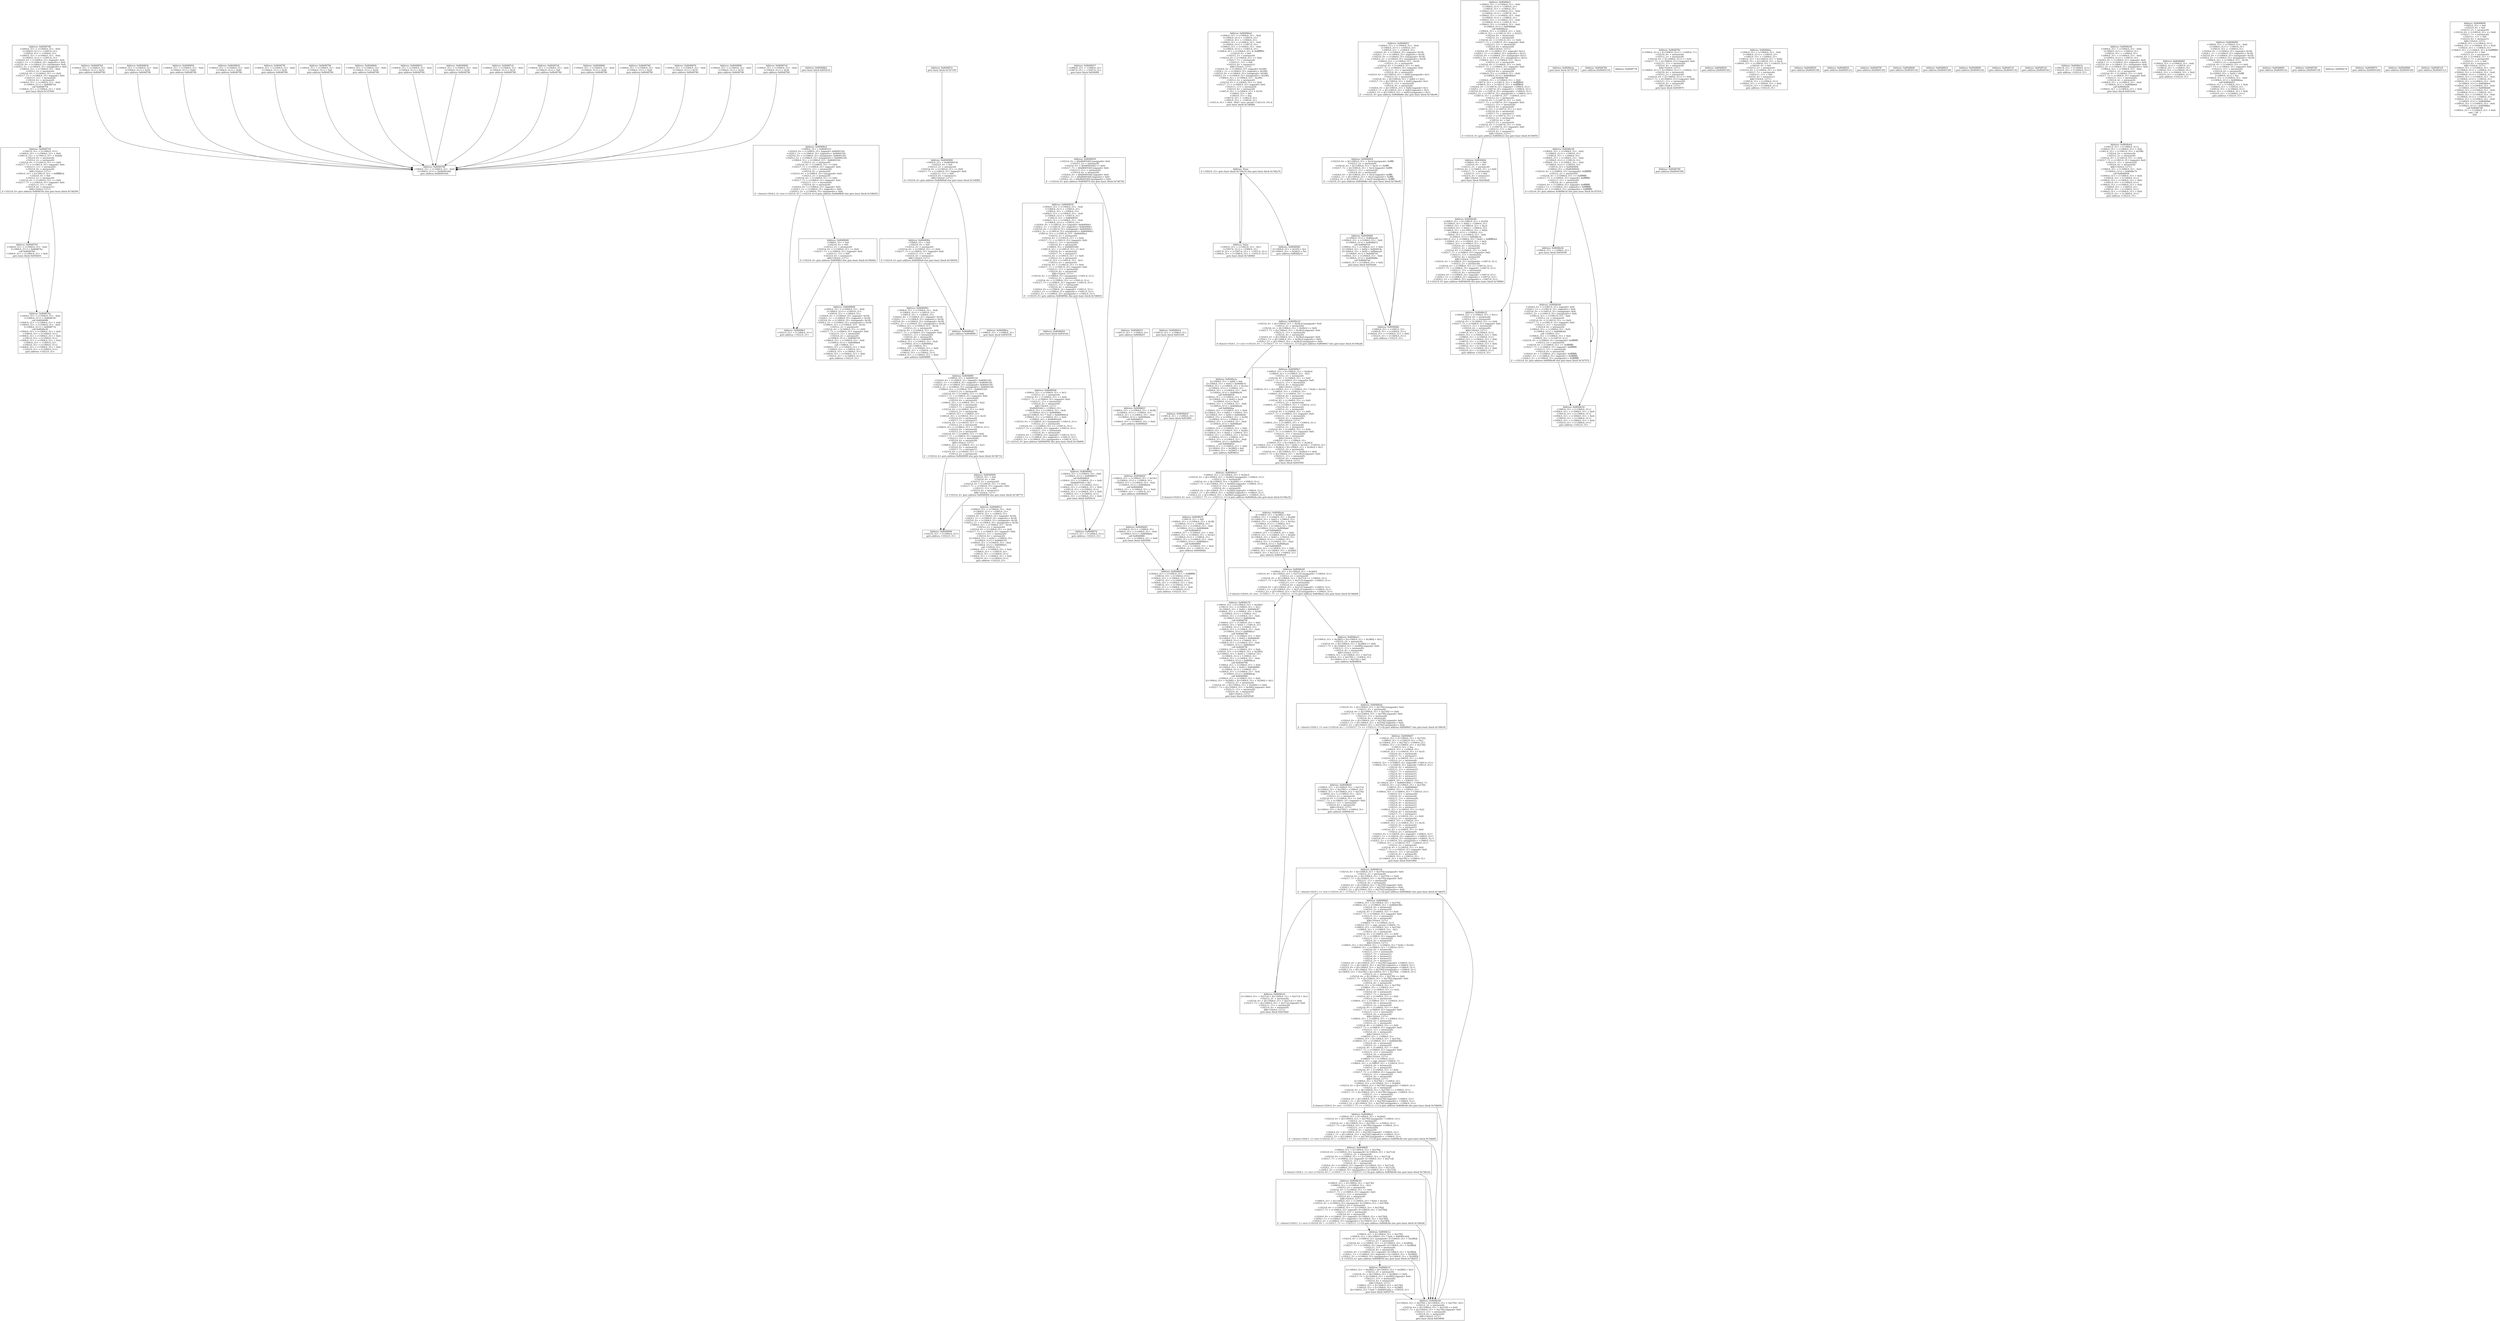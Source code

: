 digraph Program0x7d3f40 {
basicBlock0x7d6530 [shape=box,label="Address: 0x8048748\n<1004:0..31> = (<1004:0..31> - 0x4)\n[<1004:0..31>] = <1005:0..31>\n<1005:0..31> = <1004:0..31>\n<1004:0..31> = (<1004:0..31> - 0x4)\n[<1004:0..31>] = <1001:0..31>\n<1024:0..0> = (<1004:0..31> (signed)< 0x4)\n<1024:1..1> = (<1004:0..31> (signed)<= 0x4)\n<1023:0..0> = (<1004:0..31> (unsigned)< 0x4)\n<1024:2..2> = (<1004:0..31> (unsigned)<= 0x4)\n<1004:0..31> = (<1004:0..31> - 0x4)\n<1023:2..2> = intrinsic(0)\n<1023:6..6> = (<1004:0..31> == 0x0)\n<1023:7..7> = (<1004:0..31> (signed)< 0x0)\n<1023:11..11> = intrinsic(0)\n<1023:4..4> = intrinsic(0)\n<1004:0..31> = (<1004:0..31> - 0x4)\n[<1004:0..31>] = 0x8048754\ncall 0x8048754\n<1004:0..31> = (<1004:0..31> + 0x4)\ngoto basic block 0x7d70d0\n"];
basicBlock0x7d6590 [shape=box,label="Address: 0x8048765\n<1004:0..31> = (<1004:0..31> - 0x4)\n[<1004:0..31>] = 0x804876a\ncall 0x80487b0\n<1004:0..31> = (<1004:0..31> + 0x4)\ngoto basic block 0x850d50\n"];
basicBlock0x7d65f0 [shape=box,label="Address: 0x8048780\n<1004:0..31> = (<1004:0..31> - 0x4)\n[<1004:0..31>] = [0x8049100]\ngoto address [0x8049104]\n"];
basicBlock0x7d6650 [shape=box,label="Address: 0x80488cf\n<1022:0..31> = [<1004:0..31>]\ngoto address <1022:0..31>\n"];
basicBlock0x7d66b0 [shape=box,label="Address: 0x80488d9\n<1004:0..31> = (<1004:0..31> - 0x4)\n[<1004:0..31>] = <1005:0..31>\n<1005:0..31> = <1004:0..31>\n<1024:0..0> = (<1004:0..31> (signed)< 0x18)\n<1024:1..1> = (<1004:0..31> (signed)<= 0x18)\n<1023:0..0> = (<1004:0..31> (unsigned)< 0x18)\n<1024:2..2> = (<1004:0..31> (unsigned)<= 0x18)\n<1004:0..31> = (<1004:0..31> - 0x18)\n<1023:2..2> = intrinsic(0)\n<1023:6..6> = (<1004:0..31> == 0x0)\n<1023:7..7> = (<1004:0..31> (signed)< 0x0)\n<1023:11..11> = intrinsic(0)\n<1023:4..4> = intrinsic(0)\n[<1004:0..31>] = 0x8049150\n<1004:0..31> = (<1004:0..31> - 0x4)\n[<1004:0..31>] = 0x80488e8\ncall <1000:0..31>\n<1004:0..31> = (<1004:0..31> + 0x4)\n<1004:0..31> = <1005:0..31>\n<1005:0..31> = [<1004:0..31>]\n<1004:0..31> = (<1004:0..31> + 0x4)\n<1022:0..31> = [<1004:0..31>]\ngoto address <1022:0..31>\n"];
basicBlock0x7d6710 [shape=box,label="Address: 0x8048908\n<1022:0..31> = [<1004:0..31>]\ngoto address <1022:0..31>\n"];
basicBlock0x7d6770 [shape=box,label="Address: 0x8048912\n<1004:0..31> = (<1004:0..31> - 0x4)\n[<1004:0..31>] = <1005:0..31>\n<1005:0..31> = <1004:0..31>\n<1024:0..0> = (<1004:0..31> (signed)< 0x18)\n<1024:1..1> = (<1004:0..31> (signed)<= 0x18)\n<1023:0..0> = (<1004:0..31> (unsigned)< 0x18)\n<1024:2..2> = (<1004:0..31> (unsigned)<= 0x18)\n<1004:0..31> = (<1004:0..31> - 0x18)\n<1023:2..2> = intrinsic(0)\n<1023:6..6> = (<1004:0..31> == 0x0)\n<1023:7..7> = (<1004:0..31> (signed)< 0x0)\n<1023:11..11> = intrinsic(0)\n<1023:4..4> = intrinsic(0)\n[(<1004:0..31> + 0x4)] = <1000:0..31>\n[<1004:0..31>] = 0x8049150\n<1004:0..31> = (<1004:0..31> - 0x4)\n[<1004:0..31>] = 0x8048925\ncall <1003:0..31>\n<1004:0..31> = (<1004:0..31> + 0x4)\n<1004:0..31> = <1005:0..31>\n<1005:0..31> = [<1004:0..31>]\n<1004:0..31> = (<1004:0..31> + 0x4)\n<1022:0..31> = [<1004:0..31>]\ngoto address <1022:0..31>\n"];
basicBlock0x7d67d0 [shape=box,label="Address: 0x8048939\n<1004:0..31> = (<1004:0..31> - 0x4)\n[<1004:0..31>] = <1005:0..31>\n<1005:0..31> = <1004:0..31>\n<1004:0..31> = (<1004:0..31> - 0x4)\n[<1004:0..31>] = <1001:0..31>\n<1001:0..31> = 0x8049010\n<1004:0..31> = (<1004:0..31> - 0x4)\n[<1004:0..31>] = <1003:0..31>\n<1024:0..0> = (<1001:0..31> (signed)< 0x804900c)\n<1024:1..1> = (<1001:0..31> (signed)<= 0x804900c)\n<1023:0..0> = (<1001:0..31> (unsigned)< 0x804900c)\n<1024:2..2> = (<1001:0..31> (unsigned)<= 0x804900c)\n<1001:0..31> = (<1001:0..31> - 0x804900c)\n<1023:2..2> = intrinsic(0)\n<1023:6..6> = (<1001:0..31> == 0x0)\n<1023:7..7> = (<1001:0..31> (signed)< 0x0)\n<1023:11..11> = intrinsic(0)\n<1023:4..4> = intrinsic(0)\n<1000:0..31> = [0x8049164]\n<1001:0..31> = (<1001:0..31> >> 0x2)\n<1023:0..0> = intrinsic(0)\n<1023:7..7> = intrinsic(1)\n<1023:6..6> = (<1001:0..31> == 0x0)\n<1023:2..2> = intrinsic(0)\n<1001:0..31> = (<1001:0..31> - 0x1)\n<1023:2..2> = intrinsic(0)\n<1023:6..6> = (<1001:0..31> == 0x0)\n<1023:7..7> = (<1001:0..31> (signed)< 0x0)\n<1023:11..11> = intrinsic(0)\n<1023:4..4> = intrinsic(0)\nkill(<1024:0..127>)\n<1023:0..0> = (<1000:0..31> (unsigned)< <1001:0..31>)\n<1023:2..2> = intrinsic(0)\n<1023:6..6> = (<1000:0..31> == <1001:0..31>)\n<1023:7..7> = (<1000:0..31> (signed)< <1001:0..31>)\n<1023:11..11> = intrinsic(0)\n<1023:4..4> = intrinsic(0)\n<1024:0..0> = (<1000:0..31> (signed)< <1001:0..31>)\n<1024:1..1> = (<1000:0..31> (signed)<= <1001:0..31>)\n<1024:2..2> = (<1000:0..31> (unsigned)<= <1001:0..31>)\nif ~<1023:0..0> goto address 0x804896e else goto basic block 0x7d6830\n"];
basicBlock0x7d6830 [shape=box,label="Address: 0x8048956\ngoto basic block 0x8501b0\n"];
basicBlock0x7d6890 [shape=box,label="Address: 0x804896e\n<1004:0..31> = (<1004:0..31> - 0x4)\n[<1004:0..31>] = 0x8048973\ncall 0x80488c0\n<1004:0..31> = (<1004:0..31> + 0x4)\n[0x8049160] = 0x1\n<1000:0..31> = [<1004:0..31>]\n<1004:0..31> = (<1004:0..31> + 0x4)\n<1001:0..31> = [<1004:0..31>]\n<1004:0..31> = (<1004:0..31> + 0x4)\n<1005:0..31> = [<1004:0..31>]\n<1004:0..31> = (<1004:0..31> + 0x4)\ngoto basic block 0x850e10\n"];
basicBlock0x7d68f0 [shape=box,label="Address: 0x804898a\n<1000:0..31> = 0x0\n<1023:0..0> = 0x0\n<1023:2..2> = intrinsic(0)\n<1023:6..6> = (<1000:0..31> == 0x0)\n<1023:7..7> = (<1000:0..31> (signed)< 0x0)\n<1023:11..11> = 0x0\n<1023:4..4> = intrinsic(1)\nkill(<1024:0..127>)\nif <1023:6..6> goto address 0x80489a8 else goto basic block 0x7d6950\n"];
basicBlock0x7d6950 [shape=box,label="Address: 0x8048993\n<1004:0..31> = (<1004:0..31> - 0x4)\n[<1004:0..31>] = <1005:0..31>\n<1005:0..31> = <1004:0..31>\n<1024:0..0> = (<1004:0..31> (signed)< 0x18)\n<1024:1..1> = (<1004:0..31> (signed)<= 0x18)\n<1023:0..0> = (<1004:0..31> (unsigned)< 0x18)\n<1024:2..2> = (<1004:0..31> (unsigned)<= 0x18)\n<1004:0..31> = (<1004:0..31> - 0x18)\n<1023:2..2> = intrinsic(0)\n<1023:6..6> = (<1004:0..31> == 0x0)\n<1023:7..7> = (<1004:0..31> (signed)< 0x0)\n<1023:11..11> = intrinsic(0)\n<1023:4..4> = intrinsic(0)\n[<1004:0..31>] = 0x8049014\n<1004:0..31> = (<1004:0..31> - 0x4)\n[<1004:0..31>] = 0x80489a2\ncall <1000:0..31>\n<1004:0..31> = (<1004:0..31> + 0x4)\n<1004:0..31> = <1005:0..31>\n<1005:0..31> = [<1004:0..31>]\n<1004:0..31> = (<1004:0..31> + 0x4)\ngoto address 0x80488f0\n"];
basicBlock0x7d69b0 [shape=box,label="Address: None\nif <1002:0..31> goto basic block 0x7d6a10 else goto basic block 0x7d6a70\n"];
basicBlock0x7d6a10 [shape=box,label="Address: None\n<1002:0..31> = (<1002:0..31> - 0x1)\n[<1007:0..31>] = <1000:0..31>\n<1007:0..31> = (<1007:0..31> + <1031:0..31>)\n<1006:0..31> = (<1006:0..31> + <1031:0..31>)\ngoto basic block 0x7d69b0\n"];
basicBlock0x7d6a70 [shape=box,label="Address: 0x80489d2\n[(<1004:0..31> + 0x10)] = 0x1\n[(<1004:0..31> + 0x28c)] = 0x1\ngoto address 0x8048a10\n"];
basicBlock0x7d6ad0 [shape=box,label="Address: 0x8048a1a\n[(<1004:0..31> + 0x8)] = 0x8\n[(<1004:0..31> + 0x4)] = 0x8048e7c\n<1000:0..31> = (<1004:0..31> + 0x14c)\n[<1004:0..31>] = <1000:0..31>\n<1004:0..31> = (<1004:0..31> - 0x4)\n[<1004:0..31>] = 0x8048a39\ncall 0x8048830\n<1004:0..31> = (<1004:0..31> + 0x4)\n[(<1004:0..31> + 0x4)] = 0x20\n[<1004:0..31>] = 0x10\n<1004:0..31> = (<1004:0..31> - 0x4)\n[<1004:0..31>] = 0x8048a4d\ncall 0x8048dac\n<1004:0..31> = (<1004:0..31> + 0x4)\n[(<1004:0..31> + 0x8)] = <1000:0..31>\n[(<1004:0..31> + 0x4)] = 0x8048e81\n<1000:0..31> = (<1004:0..31> + 0x38)\n[<1004:0..31>] = <1000:0..31>\n<1004:0..31> = (<1004:0..31> - 0x4)\n[<1004:0..31>] = 0x8048a65\ncall 0x8048850\n<1004:0..31> = (<1004:0..31> + 0x4)\n<1000:0..31> = (<1004:0..31> + 0x26c)\n[(<1004:0..31> + 0x4)] = <1000:0..31>\n<1000:0..31> = (<1004:0..31> + 0x14c)\n[<1004:0..31>] = <1000:0..31>\n<1004:0..31> = (<1004:0..31> - 0x4)\n[<1004:0..31>] = 0x8048a7f\ncall 0x8048820\n<1004:0..31> = (<1004:0..31> + 0x4)\n[(<1004:0..31> + 0x288)] = 0x0\n[(<1004:0..31> + 0x284)] = 0x0\ngoto address 0x8048ce1\n"];
basicBlock0x7d6b30 [shape=box,label="Address: 0x8048b60\n<1000:0..31> = [(<1004:0..31> + 0x27c)]\n[(<1004:0..31> + 0x278)] = <1000:0..31>\n<1000:0..31> = [(<1004:0..31> + 0x274)]\n<1000:0..31> = (<1000:0..31> - 0x1)\n<1023:2..2> = intrinsic(0)\n<1023:6..6> = (<1000:0..31> == 0x0)\n<1023:7..7> = (<1000:0..31> (signed)< 0x0)\n<1023:11..11> = intrinsic(0)\n<1023:4..4> = intrinsic(0)\nkill(<1024:0..127>)\n[(<1004:0..31> + 0x270)] = <1000:0..31>\ngoto address 0x8048c54\n"];
basicBlock0x7d6b90 [shape=box,label="Address: 0x8048be5\n<1000:0..31> = [(<1004:0..31> + 0x264)]\n<1023:0..0> = ([(<1004:0..31> + 0x278)] (unsigned)< <1000:0..31>)\n<1023:2..2> = intrinsic(0)\n<1023:6..6> = ([(<1004:0..31> + 0x278)] == <1000:0..31>)\n<1023:7..7> = ([(<1004:0..31> + 0x278)] (signed)< <1000:0..31>)\n<1023:11..11> = intrinsic(0)\n<1023:4..4> = intrinsic(0)\n<1024:0..0> = ([(<1004:0..31> + 0x278)] (signed)< <1000:0..31>)\n<1024:1..1> = ([(<1004:0..31> + 0x278)] (signed)<= <1000:0..31>)\n<1024:2..2> = ([(<1004:0..31> + 0x278)] (unsigned)<= <1000:0..31>)\nif ~choice(<1024:1..1> over (<1023:6..6> | ~(<1023:7..7> == <1023:11..11>))) goto address 0x8048c4d else goto basic block 0x7d6bf0\n"];
basicBlock0x7d6bf0 [shape=box,label="Address: 0x8048bf5\n<1000:0..31> = [(<1004:0..31> + 0x278)]\n<1023:0..0> = (<1000:0..31> (unsigned)< [(<1004:0..31> + 0x27c)])\n<1023:2..2> = intrinsic(0)\n<1023:6..6> = (<1000:0..31> == [(<1004:0..31> + 0x27c)])\n<1023:7..7> = (<1000:0..31> (signed)< [(<1004:0..31> + 0x27c)])\n<1023:11..11> = intrinsic(0)\n<1023:4..4> = intrinsic(0)\n<1024:0..0> = (<1000:0..31> (signed)< [(<1004:0..31> + 0x27c)])\n<1024:1..1> = (<1000:0..31> (signed)<= [(<1004:0..31> + 0x27c)])\n<1024:2..2> = (<1000:0..31> (unsigned)<= [(<1004:0..31> + 0x27c)])\nif choice(<1024:1..1> over (<1023:6..6> | ~(<1023:7..7> == <1023:11..11>))) goto address 0x8048c4d else goto basic block 0x7d6c50\n"];
basicBlock0x7d6c50 [shape=box,label="Address: 0x8048c05\n<1000:0..31> = [(<1004:0..31> + 0x274)]\n<1000:0..31> = (<1000:0..31> - 0x1)\n<1023:2..2> = intrinsic(0)\n<1023:6..6> = (<1000:0..31> == 0x0)\n<1023:7..7> = (<1000:0..31> (signed)< 0x0)\n<1023:11..11> = intrinsic(0)\n<1023:4..4> = intrinsic(0)\nkill(<1024:0..127>)\n<1000:0..31> = [((<1004:0..31> + (<1000:0..31> * 0x4)) + 0x10)]\n<1023:0..0> = (<1000:0..31> (unsigned)< [(<1004:0..31> + 0x278)])\n<1023:2..2> = intrinsic(0)\n<1023:6..6> = (<1000:0..31> == [(<1004:0..31> + 0x278)])\n<1023:7..7> = (<1000:0..31> (signed)< [(<1004:0..31> + 0x278)])\n<1023:11..11> = intrinsic(0)\n<1023:4..4> = intrinsic(0)\n<1024:0..0> = (<1000:0..31> (signed)< [(<1004:0..31> + 0x278)])\n<1024:1..1> = (<1000:0..31> (signed)<= [(<1004:0..31> + 0x278)])\n<1024:2..2> = (<1000:0..31> (unsigned)<= [(<1004:0..31> + 0x278)])\nif ~choice(<1024:1..1> over (<1023:6..6> | ~(<1023:7..7> == <1023:11..11>))) goto address 0x8048c4d else goto basic block 0x7d6cb0\n"];
basicBlock0x7d6cb0 [shape=box,label="Address: 0x8048c1a\n<1000:0..31> = [(<1004:0..31> + 0x278)]\n<1000:0..31> = [((<1000:0..31> * 0x4) + 0x80491a0)]\n<1023:0..0> = (<1000:0..31> (unsigned)< [(<1004:0..31> + 0x288)])\n<1023:2..2> = intrinsic(0)\n<1023:6..6> = (<1000:0..31> == [(<1004:0..31> + 0x288)])\n<1023:7..7> = (<1000:0..31> (signed)< [(<1004:0..31> + 0x288)])\n<1023:11..11> = intrinsic(0)\n<1023:4..4> = intrinsic(0)\n<1024:0..0> = (<1000:0..31> (signed)< [(<1004:0..31> + 0x288)])\n<1024:1..1> = (<1000:0..31> (signed)<= [(<1004:0..31> + 0x288)])\n<1024:2..2> = (<1000:0..31> (unsigned)<= [(<1004:0..31> + 0x288)])\nif <1023:6..6> goto address 0x8048c4d else goto basic block 0x7d6d10\n"];
basicBlock0x7d6d10 [shape=box,label="Address: 0x8048c31\n[(<1004:0..31> + 0x280)] = ([(<1004:0..31> + 0x280)] + 0x1)\n<1023:2..2> = intrinsic(0)\n<1023:6..6> = ([(<1004:0..31> + 0x280)] == 0x0)\n<1023:7..7> = ([(<1004:0..31> + 0x280)] (signed)< 0x0)\n<1023:11..11> = intrinsic(0)\n<1023:4..4> = intrinsic(0)\nkill(<1024:0..127>)\n<1000:0..31> = [(<1004:0..31> + 0x278)]\n<1003:0..31> = [(<1004:0..31> + 0x288)]\n[((<1000:0..31> * 0x4) + 0x80491a0)] = <1003:0..31>\ngoto basic block 0x850750\n"];
basicBlock0x7d6d70 [shape=box,label="Address: 0x8048c62\n[(<1004:0..31> + 0x27c)] = ([(<1004:0..31> + 0x27c)] + 0x1)\n<1023:2..2> = intrinsic(0)\n<1023:6..6> = ([(<1004:0..31> + 0x27c)] == 0x0)\n<1023:7..7> = ([(<1004:0..31> + 0x27c)] (signed)< 0x0)\n<1023:11..11> = intrinsic(0)\n<1023:4..4> = intrinsic(0)\nkill(<1024:0..127>)\ngoto basic block 0x8558a0\n"];
basicBlock0x7d6dd0 [shape=box,label="Address: 0x8048c7d\n<1000:0..31> = [(<1004:0..31> + 0x284)]\n<1001:0..31> = (<1000:0..31> + 0x1)\n[(<1004:0..31> + 0x4)] = 0x8048e87\n<1000:0..31> = (<1004:0..31> + 0x38)\n[<1004:0..31>] = <1000:0..31>\n<1004:0..31> = (<1004:0..31> - 0x4)\n[<1004:0..31>] = 0x8048c9b\ncall 0x80487f0\n<1004:0..31> = (<1004:0..31> + 0x4)\n[(<1004:0..31> + 0x4)] = <1001:0..31>\n[<1004:0..31>] = <1000:0..31>\n<1004:0..31> = (<1004:0..31> - 0x4)\n[<1004:0..31>] = 0x8048ca7\ncall 0x8048790\n<1004:0..31> = (<1004:0..31> + 0x4)\n[(<1004:0..31> + 0x4)] = 0x8048e8e\n[<1004:0..31>] = <1000:0..31>\n<1004:0..31> = (<1004:0..31> - 0x4)\n[<1004:0..31>] = 0x8048cb7\ncall 0x80487f0\n<1004:0..31> = (<1004:0..31> + 0x4)\n<1003:0..31> = [(<1004:0..31> + 0x280)]\n[(<1004:0..31> + 0x4)] = <1003:0..31>\n[<1004:0..31>] = <1000:0..31>\n<1004:0..31> = (<1004:0..31> - 0x4)\n[<1004:0..31>] = 0x8048cca\ncall 0x8048790\n<1004:0..31> = (<1004:0..31> + 0x4)\n[(<1004:0..31> + 0x4)] = 0x8048860\n[<1004:0..31>] = <1000:0..31>\n<1004:0..31> = (<1004:0..31> - 0x4)\n[<1004:0..31>] = 0x8048cda\ncall 0x8048840\n<1004:0..31> = (<1004:0..31> + 0x4)\n[(<1004:0..31> + 0x284)] = ([(<1004:0..31> + 0x284)] + 0x1)\n<1023:2..2> = intrinsic(0)\n<1023:6..6> = ([(<1004:0..31> + 0x284)] == 0x0)\n<1023:7..7> = ([(<1004:0..31> + 0x284)] (signed)< 0x0)\n<1023:11..11> = intrinsic(0)\n<1023:4..4> = intrinsic(0)\nkill(<1024:0..127>)\ngoto basic block 0x8505d0\n"];
basicBlock0x7d6e30 [shape=box,label="Address: 0x8048cf5\n<1001:0..31> = 0x0\n<1000:0..31> = (<1004:0..31> + 0x38)\n[<1004:0..31>] = <1000:0..31>\n<1004:0..31> = (<1004:0..31> - 0x4)\n[<1004:0..31>] = 0x8048d06\ncall 0x8048810\n<1004:0..31> = (<1004:0..31> + 0x4)\n<1000:0..31> = (<1004:0..31> + 0x14c)\n[<1004:0..31>] = <1000:0..31>\n<1004:0..31> = (<1004:0..31> - 0x4)\n[<1004:0..31>] = 0x8048d15\ncall 0x8048800\n<1004:0..31> = (<1004:0..31> + 0x4)\n<1000:0..31> = <1001:0..31>\ngoto address 0x8048d4a\n"];
basicBlock0x7d6e90 [shape=box,label="Address: 0x8048d5d\n<1023:0..0> = ([(<1005:0..31> + 0xc)] (unsigned)< 0xffff)\n<1023:2..2> = intrinsic(0)\n<1023:6..6> = ([(<1005:0..31> + 0xc)] == 0xffff)\n<1023:7..7> = ([(<1005:0..31> + 0xc)] (signed)< 0xffff)\n<1023:11..11> = intrinsic(0)\n<1023:4..4> = intrinsic(0)\n<1024:0..0> = ([(<1005:0..31> + 0xc)] (signed)< 0xffff)\n<1024:1..1> = ([(<1005:0..31> + 0xc)] (signed)<= 0xffff)\n<1024:2..2> = ([(<1005:0..31> + 0xc)] (unsigned)<= 0xffff)\nif ~<1023:6..6> goto address 0x8048d8e else goto basic block 0x7d6ef0\n"];
basicBlock0x7d6ef0 [shape=box,label="Address: 0x8048d66\n[<1004:0..31>] = 0x8bbaca0\n<1004:0..31> = (<1004:0..31> - 0x4)\n[<1004:0..31>] = 0x8048d72\ncall 0x80487c0\n<1004:0..31> = (<1004:0..31> + 0x4)\n[(<1004:0..31> + 0x8)] = 0x804914c\n[(<1004:0..31> + 0x4)] = 0x8bbaca0\n[<1004:0..31>] = 0x80487e0\n<1004:0..31> = (<1004:0..31> - 0x4)\n[<1004:0..31>] = 0x8048d8e\ncall 0x80487a0\n<1004:0..31> = (<1004:0..31> + 0x4)\ngoto basic block 0x850ab0\n"];
basicBlock0x7d6f50 [shape=box,label="Address: 0x8048dfe\n<1006:0..31> = 0x0\n<1023:0..0> = 0x0\n<1023:2..2> = intrinsic(0)\n<1023:6..6> = (<1006:0..31> == 0x0)\n<1023:7..7> = intrinsic(0)\n<1023:11..11> = 0x0\n<1023:4..4> = intrinsic(1)\nkill(<1024:0..127>)\ngoto basic block 0x850bd0\n"];
basicBlock0x7d6fb0 [shape=box,label="Address: 0x8048e22\n<1004:0..31> = (<1004:0..31> + 0x1c)\n<1023:0..0> = intrinsic(0)\n<1023:2..2> = intrinsic(0)\n<1023:6..6> = (<1004:0..31> == 0x0)\n<1023:7..7> = (<1004:0..31> (signed)< 0x0)\n<1023:11..11> = intrinsic(0)\n<1023:4..4> = intrinsic(0)\nkill(<1024:0..127>)\n<1001:0..31> = [<1004:0..31>]\n<1004:0..31> = (<1004:0..31> + 0x4)\n<1006:0..31> = [<1004:0..31>]\n<1004:0..31> = (<1004:0..31> + 0x4)\n<1007:0..31> = [<1004:0..31>]\n<1004:0..31> = (<1004:0..31> + 0x4)\n<1005:0..31> = [<1004:0..31>]\n<1004:0..31> = (<1004:0..31> + 0x4)\n<1022:0..31> = [<1004:0..31>]\ngoto address <1022:0..31>\n"];
basicBlock0x7d7010 [shape=box,label="Address: 0x8048e44\n<1006:0..31> = <1006:0..31>\ngoto basic block 0x850c90\n"];
basicBlock0x7d7070 [shape=box,label="Address: 0x8048e54\n<1000:0..31> = [<1004:0..31>]\n<1004:0..31> = (<1004:0..31> + 0x4)\n<1001:0..31> = [<1004:0..31>]\n<1004:0..31> = (<1004:0..31> + 0x4)\n<1005:0..31> = [<1004:0..31>]\n<1004:0..31> = (<1004:0..31> + 0x4)\n<1022:0..31> = [<1004:0..31>]\ngoto address <1022:0..31>\n"];
basicBlock0x7d70d0 [shape=box,label="Address: 0x8048754\n<1001:0..31> = [<1004:0..31>]\n<1004:0..31> = (<1004:0..31> + 0x4)\n<1001:0..31> = (<1001:0..31> + 0x9a8)\n<1023:0..0> = intrinsic(0)\n<1023:2..2> = intrinsic(0)\n<1023:6..6> = (<1001:0..31> == 0x0)\n<1023:7..7> = (<1001:0..31> (signed)< 0x0)\n<1023:11..11> = intrinsic(0)\n<1023:4..4> = intrinsic(0)\nkill(<1024:0..127>)\n<1003:0..31> = [(<1001:0..31> + 0xfffffffc)]\n<1023:0..0> = 0x0\n<1023:2..2> = intrinsic(0)\n<1023:6..6> = (<1003:0..31> == 0x0)\n<1023:7..7> = (<1003:0..31> (signed)< 0x0)\n<1023:11..11> = 0x0\n<1023:4..4> = intrinsic(1)\nkill(<1024:0..127>)\nif <1023:6..6> goto address 0x804876a else goto basic block 0x7d6590\n"];
basicBlock0x7d7130 [shape=box,label="Address: 0x80487b0\ngoto address [0x8049110]\n"];
basicBlock0x7d7190 [shape=box,label="Address: 0x8048980\n<1002:0..31> = [0x8049014]\n<1023:0..0> = 0x0\n<1023:2..2> = intrinsic(0)\n<1023:6..6> = (<1002:0..31> == 0x0)\n<1023:7..7> = (<1002:0..31> (signed)< 0x0)\n<1023:11..11> = 0x0\n<1023:4..4> = intrinsic(1)\nkill(<1024:0..127>)\nif <1023:6..6> goto address 0x80489a8 else goto basic block 0x7d68f0\n"];
basicBlock0x7d71f0 [shape=box,label="Address: 0x8048e30\n<1004:0..31> = (<1004:0..31> - 0x4)\n[<1004:0..31>] = <1005:0..31>\n<1005:0..31> = <1004:0..31>\n<1004:0..31> = (<1004:0..31> - 0x4)\n[<1004:0..31>] = <1001:0..31>\n<1004:0..31> = (<1004:0..31> - 0x4)\n[<1004:0..31>] = <1003:0..31>\n<1001:0..31> = 0x8049004\n<1000:0..31> = [0x8049004]\n<1023:0..0> = (<1000:0..31> (unsigned)< 0xffffffff)\n<1023:2..2> = intrinsic(0)\n<1023:6..6> = (<1000:0..31> == 0xffffffff)\n<1023:7..7> = (<1000:0..31> (signed)< 0xffffffff)\n<1023:11..11> = intrinsic(0)\n<1023:4..4> = intrinsic(0)\n<1024:0..0> = (<1000:0..31> (signed)< 0xffffffff)\n<1024:1..1> = (<1000:0..31> (signed)<= 0xffffffff)\n<1024:2..2> = (<1000:0..31> (unsigned)<= 0xffffffff)\nif <1023:6..6> goto address 0x8048e54 else goto basic block 0x7d7010\n"];
basicBlock0x7d7250 [shape=box,label="Address: 0x8048778\n"];
basicBlock0x84ffd0 [shape=box,label="Address: 0x804878c\n[<1000:0..31>] = ([<1000:0..31>] + <1000:0..7>)\n<1023:0..0> = intrinsic(0)\n<1023:2..2> = intrinsic(0)\n<1023:6..6> = ([<1000:0..31>] == 0x0)\n<1023:7..7> = ([<1000:0..31>] (signed)< 0x0)\n<1023:11..11> = intrinsic(0)\n<1023:4..4> = intrinsic(0)\nkill(<1024:0..127>)\n[<1000:0..31>] = ([<1000:0..31>] + <1000:0..7>)\n<1023:0..0> = intrinsic(0)\n<1023:2..2> = intrinsic(0)\n<1023:6..6> = ([<1000:0..31>] == 0x0)\n<1023:7..7> = ([<1000:0..31>] (signed)< 0x0)\n<1023:11..11> = intrinsic(0)\n<1023:4..4> = intrinsic(0)\nkill(<1024:0..127>)\ngoto basic block 0x850870\n"];
basicBlock0x850030 [shape=box,label="Address: 0x80488d0\n<1000:0..31> = 0x0\n<1023:0..0> = 0x0\n<1023:2..2> = intrinsic(0)\n<1023:6..6> = (<1000:0..31> == 0x0)\n<1023:7..7> = (<1000:0..31> (signed)< 0x0)\n<1023:11..11> = 0x0\n<1023:4..4> = intrinsic(1)\nkill(<1024:0..127>)\nif <1023:6..6> goto address 0x80488cf else goto basic block 0x7d66b0\n"];
basicBlock0x850090 [shape=box,label="Address: 0x80488ea\n<1006:0..31> = <1006:0..31>\ngoto basic block 0x850330\n"];
basicBlock0x8500f0 [shape=box,label="Address: 0x8048909\n<1003:0..31> = 0x0\n<1023:0..0> = 0x0\n<1023:2..2> = intrinsic(0)\n<1023:6..6> = (<1003:0..31> == 0x0)\n<1023:7..7> = (<1003:0..31> (signed)< 0x0)\n<1023:11..11> = 0x0\n<1023:4..4> = intrinsic(1)\nkill(<1024:0..127>)\nif <1023:6..6> goto address 0x8048908 else goto basic block 0x7d6770\n"];
basicBlock0x850150 [shape=box,label="Address: 0x8048927\n<1006:0..31> = <1006:0..31>\n<1007:0..31> = <1007:0..31>\ngoto basic block 0x856080\n"];
basicBlock0x8501b0 [shape=box,label="Address: 0x8048958\n<1000:0..31> = (<1000:0..31> + 0x1)\n<1023:2..2> = intrinsic(0)\n<1023:6..6> = (<1000:0..31> == 0x0)\n<1023:7..7> = (<1000:0..31> (signed)< 0x0)\n<1023:11..11> = intrinsic(0)\n<1023:4..4> = intrinsic(0)\nkill(<1024:0..127>)\n[0x8049164] = <1000:0..31>\n<1004:0..31> = (<1004:0..31> - 0x4)\n[<1004:0..31>] = 0x8048965\ncall [((<1000:0..31> * 0x4) + 0x804900c)]\n<1004:0..31> = (<1004:0..31> + 0x4)\n<1000:0..31> = [0x8049164]\n<1023:0..0> = (<1000:0..31> (unsigned)< <1001:0..31>)\n<1023:2..2> = intrinsic(0)\n<1023:6..6> = (<1000:0..31> == <1001:0..31>)\n<1023:7..7> = (<1000:0..31> (signed)< <1001:0..31>)\n<1023:11..11> = intrinsic(0)\n<1023:4..4> = intrinsic(0)\n<1024:0..0> = (<1000:0..31> (signed)< <1001:0..31>)\n<1024:1..1> = (<1000:0..31> (signed)<= <1001:0..31>)\n<1024:2..2> = (<1000:0..31> (unsigned)<= <1001:0..31>)\nif <1023:0..0> goto address 0x8048958 else goto basic block 0x7d6890\n"];
basicBlock0x850210 [shape=box,label="Address: 0x80488c0\n<1000:0..31> = 0x8049153\n<1024:0..0> = (<1000:0..31> (signed)< 0x8049150)\n<1024:1..1> = (<1000:0..31> (signed)<= 0x8049150)\n<1023:0..0> = (<1000:0..31> (unsigned)< 0x8049150)\n<1024:2..2> = (<1000:0..31> (unsigned)<= 0x8049150)\n<1000:0..31> = (<1000:0..31> - 0x8049150)\n<1023:2..2> = intrinsic(0)\n<1023:6..6> = (<1000:0..31> == 0x0)\n<1023:7..7> = (<1000:0..31> (signed)< 0x0)\n<1023:11..11> = intrinsic(0)\n<1023:4..4> = intrinsic(0)\n<1023:0..0> = (<1000:0..31> (unsigned)< 0x6)\n<1023:2..2> = intrinsic(0)\n<1023:6..6> = (<1000:0..31> == 0x6)\n<1023:7..7> = (<1000:0..31> (signed)< 0x6)\n<1023:11..11> = intrinsic(0)\n<1023:4..4> = intrinsic(0)\n<1024:0..0> = (<1000:0..31> (signed)< 0x6)\n<1024:1..1> = (<1000:0..31> (signed)<= 0x6)\n<1024:2..2> = (<1000:0..31> (unsigned)<= 0x6)\nif ~choice(<1024:2..2> over (<1023:0..0> | <1023:6..6>)) goto address 0x80488d0 else goto basic block 0x7d6650\n"];
basicBlock0x850270 [shape=box,label="Address: 0x804897e\ngoto basic block 0x7d7190\n"];
basicBlock0x8502d0 [shape=box,label="Address: 0x80489a8\ngoto address 0x80488f0\n"];
basicBlock0x850330 [shape=box,label="Address: 0x80488f0\n<1000:0..31> = 0x8049150\n<1024:0..0> = (<1000:0..31> (signed)< 0x8049150)\n<1024:1..1> = (<1000:0..31> (signed)<= 0x8049150)\n<1023:0..0> = (<1000:0..31> (unsigned)< 0x8049150)\n<1024:2..2> = (<1000:0..31> (unsigned)<= 0x8049150)\n<1000:0..31> = (<1000:0..31> - 0x8049150)\n<1023:2..2> = intrinsic(0)\n<1023:6..6> = (<1000:0..31> == 0x0)\n<1023:7..7> = (<1000:0..31> (signed)< 0x0)\n<1023:11..11> = intrinsic(0)\n<1023:4..4> = intrinsic(0)\n<1000:0..31> = (<1000:0..31> >> 0x2)\n<1023:0..0> = intrinsic(0)\n<1023:7..7> = intrinsic(1)\n<1023:6..6> = (<1000:0..31> == 0x0)\n<1023:2..2> = intrinsic(0)\n<1003:0..31> = <1000:0..31>\n<1003:0..31> = (<1003:0..31> >>> 0x1f)\n<1023:0..0> = intrinsic(0)\n<1023:7..7> = intrinsic(1)\n<1023:6..6> = (<1003:0..31> == 0x0)\n<1023:2..2> = intrinsic(0)\n<1000:0..31> = (<1000:0..31> + <1003:0..31>)\n<1023:0..0> = intrinsic(0)\n<1023:2..2> = intrinsic(0)\n<1023:6..6> = (<1000:0..31> == 0x0)\n<1023:7..7> = (<1000:0..31> (signed)< 0x0)\n<1023:11..11> = intrinsic(0)\n<1023:4..4> = intrinsic(0)\nkill(<1024:0..127>)\n<1000:0..31> = (<1000:0..31> >> 0x1)\n<1023:0..0> = intrinsic(0)\n<1023:7..7> = intrinsic(1)\n<1023:6..6> = (<1000:0..31> == 0x0)\n<1023:2..2> = intrinsic(0)\nif ~<1023:6..6> goto address 0x8048909 else goto basic block 0x7d6710\n"];
basicBlock0x850390 [shape=box,label="Address: 0x8048a10\n<1023:0..0> = ([(<1004:0..31> + 0x28c)] (unsigned)< 0x9)\n<1023:2..2> = intrinsic(0)\n<1023:6..6> = ([(<1004:0..31> + 0x28c)] == 0x9)\n<1023:7..7> = ([(<1004:0..31> + 0x28c)] (signed)< 0x9)\n<1023:11..11> = intrinsic(0)\n<1023:4..4> = intrinsic(0)\n<1024:0..0> = ([(<1004:0..31> + 0x28c)] (signed)< 0x9)\n<1024:1..1> = ([(<1004:0..31> + 0x28c)] (signed)<= 0x9)\n<1024:2..2> = ([(<1004:0..31> + 0x28c)] (unsigned)<= 0x9)\nif choice(<1024:1..1> over (<1023:6..6> | ~(<1023:7..7> == <1023:11..11>))) goto address 0x80489e7 else goto basic block 0x7d6ad0\n"];
basicBlock0x8503f0 [shape=box,label="Address: 0x80489e7\n<1000:0..31> = [(<1004:0..31> + 0x28c)]\n<1000:0..31> = (<1000:0..31> - 0x1)\n<1023:2..2> = intrinsic(0)\n<1023:6..6> = (<1000:0..31> == 0x0)\n<1023:7..7> = (<1000:0..31> (signed)< 0x0)\n<1023:11..11> = intrinsic(0)\n<1023:4..4> = intrinsic(0)\nkill(<1024:0..127>)\n<1003:0..31> = [((<1004:0..31> + (<1000:0..31> * 0x4)) + 0x10)]\n<1000:0..31> = <1003:0..31>\n<1000:0..31> = (<1000:0..31> << 0x2)\n<1023:0..0> = intrinsic(0)\n<1023:7..7> = intrinsic(1)\n<1023:6..6> = (<1000:0..31> == 0x0)\n<1023:2..2> = intrinsic(0)\n<1000:0..31> = (<1000:0..31> + <1003:0..31>)\n<1023:0..0> = intrinsic(0)\n<1023:2..2> = intrinsic(0)\n<1023:6..6> = (<1000:0..31> == 0x0)\n<1023:7..7> = (<1000:0..31> (signed)< 0x0)\n<1023:11..11> = intrinsic(0)\n<1023:4..4> = intrinsic(0)\nkill(<1024:0..127>)\n<1000:0..31> = (<1000:0..31> + <1000:0..31>)\n<1023:0..0> = intrinsic(0)\n<1023:2..2> = intrinsic(0)\n<1023:6..6> = (<1000:0..31> == 0x0)\n<1023:7..7> = (<1000:0..31> (signed)< 0x0)\n<1023:11..11> = intrinsic(0)\n<1023:4..4> = intrinsic(0)\nkill(<1024:0..127>)\n<1003:0..31> = <1000:0..31>\n<1000:0..31> = [(<1004:0..31> + 0x28c)]\n[((<1004:0..31> + (<1000:0..31> * 0x4)) + 0x10)] = <1003:0..31>\n[(<1004:0..31> + 0x28c)] = ([(<1004:0..31> + 0x28c)] + 0x1)\n<1023:2..2> = intrinsic(0)\n<1023:6..6> = ([(<1004:0..31> + 0x28c)] == 0x0)\n<1023:7..7> = ([(<1004:0..31> + 0x28c)] (signed)< 0x0)\n<1023:11..11> = intrinsic(0)\n<1023:4..4> = intrinsic(0)\nkill(<1024:0..127>)\ngoto basic block 0x850390\n"];
basicBlock0x850450 [shape=box,label="Address: 0x8048830\ngoto address [0x8049130]\n"];
basicBlock0x8504b0 [shape=box,label="Address: 0x8048dac\n<1004:0..31> = (<1004:0..31> - 0x4)\n[<1004:0..31>] = <1005:0..31>\n<1005:0..31> = <1004:0..31>\n<1003:0..31> = [(<1005:0..31> + 0x8)]\n<1000:0..31> = [(<1005:0..31> + 0xc)]\n<1000:0..31> = (<1000:0..31> | <1003:0..31>)\n<1023:0..0> = 0x0\n<1023:2..2> = intrinsic(0)\n<1023:6..6> = (<1000:0..31> == 0x0)\n<1023:7..7> = intrinsic(0)\n<1023:11..11> = 0x0\n<1023:4..4> = intrinsic(1)\nkill(<1024:0..127>)\n<1005:0..31> = [<1004:0..31>]\n<1004:0..31> = (<1004:0..31> + 0x4)\n<1022:0..31> = [<1004:0..31>]\ngoto address <1022:0..31>\n"];
basicBlock0x850510 [shape=box,label="Address: 0x8048850\ngoto address [0x8049138]\n"];
basicBlock0x850570 [shape=box,label="Address: 0x8048820\ngoto address [0x804912c]\n"];
basicBlock0x8505d0 [shape=box,label="Address: 0x8048ce1\n<1000:0..31> = [(<1004:0..31> + 0x26c)]\n<1023:0..0> = ([(<1004:0..31> + 0x284)] (unsigned)< <1000:0..31>)\n<1023:2..2> = intrinsic(0)\n<1023:6..6> = ([(<1004:0..31> + 0x284)] == <1000:0..31>)\n<1023:7..7> = ([(<1004:0..31> + 0x284)] (signed)< <1000:0..31>)\n<1023:11..11> = intrinsic(0)\n<1023:4..4> = intrinsic(0)\n<1024:0..0> = ([(<1004:0..31> + 0x284)] (signed)< <1000:0..31>)\n<1024:1..1> = ([(<1004:0..31> + 0x284)] (signed)<= <1000:0..31>)\n<1024:2..2> = ([(<1004:0..31> + 0x284)] (unsigned)<= <1000:0..31>)\nif choice(<1024:0..0> over ~(<1023:7..7> == <1023:11..11>)) goto address 0x8048a9a else goto basic block 0x7d6e30\n"];
basicBlock0x850630 [shape=box,label="Address: 0x8048a9a\n[(<1004:0..31> + 0x280)] = 0x0\n<1000:0..31> = (<1004:0..31> + 0x268)\n[(<1004:0..31> + 0x4)] = <1000:0..31>\n<1000:0..31> = (<1004:0..31> + 0x14c)\n[<1004:0..31>] = <1000:0..31>\n<1004:0..31> = (<1004:0..31> - 0x4)\n[<1004:0..31>] = 0x8048abf\ncall 0x8048820\n<1004:0..31> = (<1004:0..31> + 0x4)\n<1003:0..31> = (<1004:0..31> + 0x264)\n[(<1004:0..31> + 0x4)] = <1003:0..31>\n[<1004:0..31>] = <1000:0..31>\n<1004:0..31> = (<1004:0..31> - 0x4)\n[<1004:0..31>] = 0x8048ad2\ncall 0x8048820\n<1004:0..31> = (<1004:0..31> + 0x4)\n<1000:0..31> = [(<1004:0..31> + 0x268)]\n[(<1004:0..31> + 0x27c)] = <1000:0..31>\ngoto address 0x8048c69\n"];
basicBlock0x850690 [shape=box,label="Address: 0x8048c54\n<1023:0..0> = ([(<1004:0..31> + 0x270)] (unsigned)< 0x0)\n<1023:2..2> = intrinsic(0)\n<1023:6..6> = ([(<1004:0..31> + 0x270)] == 0x0)\n<1023:7..7> = ([(<1004:0..31> + 0x270)] (signed)< 0x0)\n<1023:11..11> = intrinsic(0)\n<1023:4..4> = intrinsic(0)\n<1024:0..0> = ([(<1004:0..31> + 0x270)] (signed)< 0x0)\n<1024:1..1> = ([(<1004:0..31> + 0x270)] (signed)<= 0x0)\n<1024:2..2> = ([(<1004:0..31> + 0x270)] (unsigned)<= 0x0)\nif ~choice(<1024:1..1> over (<1023:6..6> | ~(<1023:7..7> == <1023:11..11>))) goto address 0x8048b82 else goto basic block 0x7d6d70\n"];
basicBlock0x8506f0 [shape=box,label="Address: 0x8048b82\n<1000:0..31> = [(<1004:0..31> + 0x270)]\n<1000:0..31> = (<1000:0..31> + 0x8049180)\n<1023:0..0> = intrinsic(0)\n<1023:2..2> = intrinsic(0)\n<1023:6..6> = (<1000:0..31> == 0x0)\n<1023:7..7> = (<1000:0..31> (signed)< 0x0)\n<1023:11..11> = intrinsic(0)\n<1023:4..4> = intrinsic(0)\nkill(<1024:0..127>)\n<1000:0..7> = [<1000:0..31>]\n<1003:0..31> = sign_extend <1000:0..7>\n<1000:0..31> = [(<1004:0..31> + 0x274)]\n<1000:0..31> = (<1000:0..31> - 0x1)\n<1023:2..2> = intrinsic(0)\n<1023:6..6> = (<1000:0..31> == 0x0)\n<1023:7..7> = (<1000:0..31> (signed)< 0x0)\n<1023:11..11> = intrinsic(0)\n<1023:4..4> = intrinsic(0)\nkill(<1024:0..127>)\n<1000:0..31> = [((<1004:0..31> + (<1000:0..31> * 0x4)) + 0x10)]\n<1000:0..31> = (<1000:0..31> * <1003:0..31>)\n<1023:0..0> = intrinsic(0)\n<1023:11..11> = intrinsic(0)\n<1023:7..7> = intrinsic(1)\n<1023:6..6> = intrinsic(1)\n<1023:4..4> = intrinsic(1)\n<1023:2..2> = intrinsic(1)\n<1024:0..0> = ([(<1004:0..31> + 0x278)] (signed)< <1000:0..31>)\n<1024:1..1> = ([(<1004:0..31> + 0x278)] (signed)<= <1000:0..31>)\n<1023:0..0> = ([(<1004:0..31> + 0x278)] (unsigned)< <1000:0..31>)\n<1024:2..2> = ([(<1004:0..31> + 0x278)] (unsigned)<= <1000:0..31>)\n[(<1004:0..31> + 0x278)] = ([(<1004:0..31> + 0x278)] - <1000:0..31>)\n<1023:2..2> = intrinsic(0)\n<1023:6..6> = ([(<1004:0..31> + 0x278)] == 0x0)\n<1023:7..7> = ([(<1004:0..31> + 0x278)] (signed)< 0x0)\n<1023:11..11> = intrinsic(0)\n<1023:4..4> = intrinsic(0)\n<1003:0..31> = [(<1004:0..31> + 0x278)]\n<1000:0..31> = <1003:0..31>\n<1000:0..31> = (<1000:0..31> << 0x2)\n<1023:0..0> = intrinsic(0)\n<1023:7..7> = intrinsic(1)\n<1023:6..6> = (<1000:0..31> == 0x0)\n<1023:2..2> = intrinsic(0)\n<1000:0..31> = (<1000:0..31> + <1003:0..31>)\n<1023:0..0> = intrinsic(0)\n<1023:2..2> = intrinsic(0)\n<1023:6..6> = (<1000:0..31> == 0x0)\n<1023:7..7> = (<1000:0..31> (signed)< 0x0)\n<1023:11..11> = intrinsic(0)\n<1023:4..4> = intrinsic(0)\nkill(<1024:0..127>)\n<1000:0..31> = (<1000:0..31> + <1000:0..31>)\n<1023:0..0> = intrinsic(0)\n<1023:2..2> = intrinsic(0)\n<1023:6..6> = (<1000:0..31> == 0x0)\n<1023:7..7> = (<1000:0..31> (signed)< 0x0)\n<1023:11..11> = intrinsic(0)\n<1023:4..4> = intrinsic(0)\nkill(<1024:0..127>)\n<1003:0..31> = <1000:0..31>\n<1000:0..31> = [(<1004:0..31> + 0x270)]\n<1000:0..31> = (<1000:0..31> + 0x8049180)\n<1023:0..0> = intrinsic(0)\n<1023:2..2> = intrinsic(0)\n<1023:6..6> = (<1000:0..31> == 0x0)\n<1023:7..7> = (<1000:0..31> (signed)< 0x0)\n<1023:11..11> = intrinsic(0)\n<1023:4..4> = intrinsic(0)\nkill(<1024:0..127>)\n<1000:0..7> = [<1000:0..31>]\n<1000:0..31> = sign_extend <1000:0..7>\n<1000:0..31> = (<1000:0..31> + <1003:0..31>)\n<1023:0..0> = intrinsic(0)\n<1023:2..2> = intrinsic(0)\n<1023:6..6> = (<1000:0..31> == 0x0)\n<1023:7..7> = (<1000:0..31> (signed)< 0x0)\n<1023:11..11> = intrinsic(0)\n<1023:4..4> = intrinsic(0)\nkill(<1024:0..127>)\n[(<1004:0..31> + 0x278)] = <1000:0..31>\n<1000:0..31> = [(<1004:0..31> + 0x268)]\n<1023:0..0> = ([(<1004:0..31> + 0x278)] (unsigned)< <1000:0..31>)\n<1023:2..2> = intrinsic(0)\n<1023:6..6> = ([(<1004:0..31> + 0x278)] == <1000:0..31>)\n<1023:7..7> = ([(<1004:0..31> + 0x278)] (signed)< <1000:0..31>)\n<1023:11..11> = intrinsic(0)\n<1023:4..4> = intrinsic(0)\n<1024:0..0> = ([(<1004:0..31> + 0x278)] (signed)< <1000:0..31>)\n<1024:1..1> = ([(<1004:0..31> + 0x278)] (signed)<= <1000:0..31>)\n<1024:2..2> = ([(<1004:0..31> + 0x278)] (unsigned)<= <1000:0..31>)\nif choice(<1024:0..0> over ~(<1023:7..7> == <1023:11..11>)) goto address 0x8048c4d else goto basic block 0x7d6b90\n"];
basicBlock0x850750 [shape=box,label="Address: 0x8048c4d\n[(<1004:0..31> + 0x270)] = ([(<1004:0..31> + 0x270)] - 0x1)\n<1023:2..2> = intrinsic(0)\n<1023:6..6> = ([(<1004:0..31> + 0x270)] == 0x0)\n<1023:7..7> = ([(<1004:0..31> + 0x270)] (signed)< 0x0)\n<1023:11..11> = intrinsic(0)\n<1023:4..4> = intrinsic(0)\nkill(<1024:0..127>)\ngoto basic block 0x850690\n"];
basicBlock0x8507b0 [shape=box,label="Address: 0x8048ae5\n[(<1004:0..31> + 0x288)] = ([(<1004:0..31> + 0x288)] + 0x1)\n<1023:2..2> = intrinsic(0)\n<1023:6..6> = ([(<1004:0..31> + 0x288)] == 0x0)\n<1023:7..7> = ([(<1004:0..31> + 0x288)] (signed)< 0x0)\n<1023:11..11> = intrinsic(0)\n<1023:4..4> = intrinsic(0)\nkill(<1024:0..127>)\n<1000:0..31> = [(<1004:0..31> + 0x27c)]\n[(<1004:0..31> + 0x278)] = <1000:0..31>\n[(<1004:0..31> + 0x274)] = 0x0\ngoto address 0x8048b56\n"];
basicBlock0x850810 [shape=box,label="Address: 0x80487f0\ngoto address [0x8049120]\n"];
basicBlock0x850870 [shape=box,label="Address: 0x8048790\ngoto address [0x8049108]\n"];
basicBlock0x8508d0 [shape=box,label="Address: 0x8048840\ngoto address [0x8049134]\n"];
basicBlock0x850930 [shape=box,label="Address: 0x8048810\ngoto address [0x8049128]\n"];
basicBlock0x850990 [shape=box,label="Address: 0x8048800\ngoto address [0x8049124]\n"];
basicBlock0x8509f0 [shape=box,label="Address: 0x8048d4a\n<1004:0..31> = (<1005:0..31> + 0xfffffff8)\n<1001:0..31> = [<1004:0..31>]\n<1004:0..31> = (<1004:0..31> + 0x4)\n<1007:0..31> = [<1004:0..31>]\n<1004:0..31> = (<1004:0..31> + 0x4)\n<1005:0..31> = [<1004:0..31>]\n<1004:0..31> = (<1004:0..31> + 0x4)\n<1022:0..31> = [<1004:0..31>]\ngoto address <1022:0..31>\n"];
basicBlock0x850a50 [shape=box,label="Address: 0x8048d19\n<1001:0..31> = <1000:0..31>\ngoto address 0x8048d1f\n"];
basicBlock0x850ab0 [shape=box,label="Address: 0x8048d8e\n<1004:0..31> = <1005:0..31>\n<1005:0..31> = [<1004:0..31>]\n<1004:0..31> = (<1004:0..31> + 0x4)\n<1022:0..31> = [<1004:0..31>]\ngoto address <1022:0..31>\n"];
basicBlock0x850b10 [shape=box,label="Address: 0x80487c0\ngoto address [0x8049114]\n"];
basicBlock0x850b70 [shape=box,label="Address: 0x80487a0\ngoto address [0x804910c]\n"];
basicBlock0x850bd0 [shape=box,label="Address: 0x8048e00\n<1000:0..31> = [(<1005:0..31> + 0x10)]\n[(<1004:0..31> + 0x8)] = <1000:0..31>\n<1000:0..31> = [(<1005:0..31> + 0xc)]\n[(<1004:0..31> + 0x4)] = <1000:0..31>\n<1000:0..31> = [(<1005:0..31> + 0x8)]\n[<1004:0..31>] = <1000:0..31>\n<1004:0..31> = (<1004:0..31> - 0x4)\n[<1004:0..31>] = 0x8048e1b\ncall [((<1001:0..31> + (<1006:0..31> * 0x4)) + 0xffffff04)]\n<1004:0..31> = (<1004:0..31> + 0x4)\n<1006:0..31> = (<1006:0..31> + 0x1)\n<1023:0..0> = intrinsic(0)\n<1023:2..2> = intrinsic(0)\n<1023:6..6> = (<1006:0..31> == 0x0)\n<1023:7..7> = (<1006:0..31> (signed)< 0x0)\n<1023:11..11> = intrinsic(0)\n<1023:4..4> = intrinsic(0)\nkill(<1024:0..127>)\n<1023:0..0> = (<1006:0..31> (unsigned)< <1007:0..31>)\n<1023:2..2> = intrinsic(0)\n<1023:6..6> = (<1006:0..31> == <1007:0..31>)\n<1023:7..7> = (<1006:0..31> (signed)< <1007:0..31>)\n<1023:11..11> = intrinsic(0)\n<1023:4..4> = intrinsic(0)\n<1024:0..0> = (<1006:0..31> (signed)< <1007:0..31>)\n<1024:1..1> = (<1006:0..31> (signed)<= <1007:0..31>)\n<1024:2..2> = (<1006:0..31> (unsigned)<= <1007:0..31>)\nif <1023:0..0> goto address 0x8048e00 else goto basic block 0x7d6fb0\n"];
basicBlock0x850c30 [shape=box,label="Address: 0x8048e2a\n<1001:0..31> = [<1004:0..31>]\n<1022:0..31> = [<1004:0..31>]\ngoto address <1022:0..31>\n"];
basicBlock0x850c90 [shape=box,label="Address: 0x8048e48\n<1024:0..0> = (<1001:0..31> (signed)< 0x4)\n<1024:1..1> = (<1001:0..31> (signed)<= 0x4)\n<1023:0..0> = (<1001:0..31> (unsigned)< 0x4)\n<1024:2..2> = (<1001:0..31> (unsigned)<= 0x4)\n<1001:0..31> = (<1001:0..31> - 0x4)\n<1023:2..2> = intrinsic(0)\n<1023:6..6> = (<1001:0..31> == 0x0)\n<1023:7..7> = (<1001:0..31> (signed)< 0x0)\n<1023:11..11> = intrinsic(0)\n<1023:4..4> = intrinsic(0)\n<1004:0..31> = (<1004:0..31> - 0x4)\n[<1004:0..31>] = 0x8048e4d\ncall <1000:0..31>\n<1004:0..31> = (<1004:0..31> + 0x4)\n<1000:0..31> = [<1001:0..31>]\n<1023:0..0> = (<1000:0..31> (unsigned)< 0xffffffff)\n<1023:2..2> = intrinsic(0)\n<1023:6..6> = (<1000:0..31> == 0xffffffff)\n<1023:7..7> = (<1000:0..31> (signed)< 0xffffffff)\n<1023:11..11> = intrinsic(0)\n<1023:4..4> = intrinsic(0)\n<1024:0..0> = (<1000:0..31> (signed)< 0xffffffff)\n<1024:1..1> = (<1000:0..31> (signed)<= 0xffffffff)\n<1024:2..2> = (<1000:0..31> (unsigned)<= 0xffffffff)\nif ~<1023:6..6> goto address 0x8048e48 else goto basic block 0x7d7070\n"];
basicBlock0x850cf0 [shape=box,label="Address: 0x8048e58\n<1004:0..31> = (<1004:0..31> - 0x4)\n[<1004:0..31>] = <1005:0..31>\n<1005:0..31> = <1004:0..31>\n<1004:0..31> = (<1004:0..31> - 0x4)\n[<1004:0..31>] = <1001:0..31>\n<1024:0..0> = (<1004:0..31> (signed)< 0x4)\n<1024:1..1> = (<1004:0..31> (signed)<= 0x4)\n<1023:0..0> = (<1004:0..31> (unsigned)< 0x4)\n<1024:2..2> = (<1004:0..31> (unsigned)<= 0x4)\n<1004:0..31> = (<1004:0..31> - 0x4)\n<1023:2..2> = intrinsic(0)\n<1023:6..6> = (<1004:0..31> == 0x0)\n<1023:7..7> = (<1004:0..31> (signed)< 0x0)\n<1023:11..11> = intrinsic(0)\n<1023:4..4> = intrinsic(0)\n<1004:0..31> = (<1004:0..31> - 0x4)\n[<1004:0..31>] = 0x8048e64\ncall 0x8048e64\n<1004:0..31> = (<1004:0..31> + 0x4)\ngoto basic block 0x855e40\n"];
basicBlock0x850d50 [shape=box,label="Address: 0x804876a\n<1004:0..31> = (<1004:0..31> - 0x4)\n[<1004:0..31>] = 0x804876f\ncall 0x8048980\n<1004:0..31> = (<1004:0..31> + 0x4)\n<1004:0..31> = (<1004:0..31> - 0x4)\n[<1004:0..31>] = 0x8048774\ncall 0x8048e30\n<1004:0..31> = (<1004:0..31> + 0x4)\n<1000:0..31> = [<1004:0..31>]\n<1004:0..31> = (<1004:0..31> + 0x4)\n<1001:0..31> = [<1004:0..31>]\n<1004:0..31> = (<1004:0..31> + 0x4)\n<1004:0..31> = <1005:0..31>\n<1005:0..31> = [<1004:0..31>]\n<1004:0..31> = (<1004:0..31> + 0x4)\n<1022:0..31> = [<1004:0..31>]\ngoto address <1022:0..31>\n"];
basicBlock0x850db0 [shape=box,label="Address: 0x80487b6\n<1004:0..31> = (<1004:0..31> - 0x4)\n[<1004:0..31>] = 0x10\ngoto address 0x8048780\n"];
basicBlock0x850e10 [shape=box,label="Address: 0x804897d\n<1022:0..31> = [<1004:0..31>]\ngoto address <1022:0..31>\n"];
basicBlock0x850e70 [shape=box,label="Address: 0x80489ad\n<1004:0..31> = (<1004:0..31> - 0x4)\n[<1004:0..31>] = <1005:0..31>\n<1005:0..31> = <1004:0..31>\n<1004:0..31> = (<1004:0..31> - 0x4)\n[<1004:0..31>] = <1007:0..31>\n<1004:0..31> = (<1004:0..31> - 0x4)\n[<1004:0..31>] = <1001:0..31>\n<1004:0..31> = (<1004:0..31> & 0xfffffff0)\n<1023:0..0> = 0x0\n<1023:2..2> = intrinsic(0)\n<1023:6..6> = (<1004:0..31> == 0x0)\n<1023:7..7> = intrinsic(0)\n<1023:11..11> = 0x0\n<1023:4..4> = intrinsic(1)\nkill(<1024:0..127>)\n<1024:0..0> = (<1004:0..31> (signed)< 0x290)\n<1024:1..1> = (<1004:0..31> (signed)<= 0x290)\n<1023:0..0> = (<1004:0..31> (unsigned)< 0x290)\n<1024:2..2> = (<1004:0..31> (unsigned)<= 0x290)\n<1004:0..31> = (<1004:0..31> - 0x290)\n<1023:2..2> = intrinsic(0)\n<1023:6..6> = (<1004:0..31> == 0x0)\n<1023:7..7> = (<1004:0..31> (signed)< 0x0)\n<1023:11..11> = intrinsic(0)\n<1023:4..4> = intrinsic(0)\n<1001:0..31> = (<1004:0..31> + 0x10)\n<1000:0..31> = 0x0\n<1003:0..31> = 0xa\n<1007:0..31> = <1001:0..31>\n<1002:0..31> = <1003:0..31>\n<1031:0..31> = (0x4 - (0x8 * zero_extend <1023:10..10>))\ngoto basic block 0x7d69b0\n"];
basicBlock0x850ed0 [shape=box,label="Address: 0x8048836\n<1004:0..31> = (<1004:0..31> - 0x4)\n[<1004:0..31>] = 0x50\ngoto address 0x8048780\n"];
basicBlock0x850f30 [shape=box,label="Address: 0x8048db9\n<1004:0..31> = (<1004:0..31> - 0x4)\n[<1004:0..31>] = <1005:0..31>\n<1005:0..31> = <1004:0..31>\n<1005:0..31> = [<1004:0..31>]\n<1004:0..31> = (<1004:0..31> + 0x4)\n<1022:0..31> = [<1004:0..31>]\ngoto address <1022:0..31>\n"];
basicBlock0x8557e0 [shape=box,label="Address: 0x8048856\n<1004:0..31> = (<1004:0..31> - 0x4)\n[<1004:0..31>] = 0x60\ngoto address 0x8048780\n"];
basicBlock0x855840 [shape=box,label="Address: 0x8048826\n<1004:0..31> = (<1004:0..31> - 0x4)\n[<1004:0..31>] = 0x48\ngoto address 0x8048780\n"];
basicBlock0x8558a0 [shape=box,label="Address: 0x8048c69\n<1000:0..31> = [(<1004:0..31> + 0x264)]\n<1023:0..0> = ([(<1004:0..31> + 0x27c)] (unsigned)< <1000:0..31>)\n<1023:2..2> = intrinsic(0)\n<1023:6..6> = ([(<1004:0..31> + 0x27c)] == <1000:0..31>)\n<1023:7..7> = ([(<1004:0..31> + 0x27c)] (signed)< <1000:0..31>)\n<1023:11..11> = intrinsic(0)\n<1023:4..4> = intrinsic(0)\n<1024:0..0> = ([(<1004:0..31> + 0x27c)] (signed)< <1000:0..31>)\n<1024:1..1> = ([(<1004:0..31> + 0x27c)] (signed)<= <1000:0..31>)\n<1024:2..2> = ([(<1004:0..31> + 0x27c)] (unsigned)<= <1000:0..31>)\nif choice(<1024:0..0> over ~(<1023:7..7> == <1023:11..11>)) goto address 0x8048ae5 else goto basic block 0x7d6dd0\n"];
basicBlock0x855900 [shape=box,label="Address: 0x8048b56\n<1023:0..0> = ([(<1004:0..31> + 0x278)] (unsigned)< 0x0)\n<1023:2..2> = intrinsic(0)\n<1023:6..6> = ([(<1004:0..31> + 0x278)] == 0x0)\n<1023:7..7> = ([(<1004:0..31> + 0x278)] (signed)< 0x0)\n<1023:11..11> = intrinsic(0)\n<1023:4..4> = intrinsic(0)\n<1024:0..0> = ([(<1004:0..31> + 0x278)] (signed)< 0x0)\n<1024:1..1> = ([(<1004:0..31> + 0x278)] (signed)<= 0x0)\n<1024:2..2> = ([(<1004:0..31> + 0x278)] (unsigned)<= 0x0)\nif ~choice(<1024:1..1> over (<1023:6..6> | ~(<1023:7..7> == <1023:11..11>))) goto address 0x8048b07 else goto basic block 0x7d6b30\n"];
basicBlock0x855960 [shape=box,label="Address: 0x8048b07\n<1002:0..31> = [(<1004:0..31> + 0x274)]\n<1000:0..31> = (<1002:0..31> + 0x1)\n[(<1004:0..31> + 0x274)] = <1000:0..31>\n<1000:0..31> = [(<1004:0..31> + 0x278)]\n<1001:0..31> = 0xa\n<1003:0..31> = <1000:0..31>\n<1003:0..31> = (<1003:0..31> >> 0x1f)\n<1023:0..0> = intrinsic(0)\n<1023:7..7> = intrinsic(1)\n<1023:6..6> = (<1003:0..31> == 0x0)\n<1023:2..2> = intrinsic(0)\n<1003:0..31> = (<1000:0..31> (signed)% <1001:0..31>)\n<1000:0..31> = (<1000:0..31> (signed)/ <1001:0..31>)\n<1023:0..0> = intrinsic(1)\n<1023:11..11> = intrinsic(1)\n<1023:7..7> = intrinsic(1)\n<1023:6..6> = intrinsic(1)\n<1023:4..4> = intrinsic(1)\n<1023:2..2> = intrinsic(1)\n<1000:0..31> = <1003:0..31>\n[(<1002:0..31> + 0x8049180)] = <1000:0..7>\n<1002:0..31> = [(<1004:0..31> + 0x278)]\n<1003:0..31> = 0x66666667\n<1000:0..31> = <1002:0..31>\n<1000:0..31> = (<1000:0..31> * <1003:0..31>)\n<1003:0..31> = intrinsic(0)\n<1023:0..0> = intrinsic(0)\n<1023:11..11> = intrinsic(0)\n<1023:7..7> = intrinsic(1)\n<1023:6..6> = intrinsic(1)\n<1023:4..4> = intrinsic(1)\n<1023:2..2> = intrinsic(1)\n<1003:0..31> = (<1003:0..31> >> 0x2)\n<1023:0..0> = intrinsic(0)\n<1023:7..7> = intrinsic(1)\n<1023:6..6> = (<1003:0..31> == 0x0)\n<1023:2..2> = intrinsic(0)\n<1000:0..31> = <1002:0..31>\n<1000:0..31> = (<1000:0..31> >> 0x1f)\n<1023:0..0> = intrinsic(0)\n<1023:7..7> = intrinsic(1)\n<1023:6..6> = (<1000:0..31> == 0x0)\n<1023:2..2> = intrinsic(0)\n<1024:0..0> = (<1003:0..31> (signed)< <1000:0..31>)\n<1024:1..1> = (<1003:0..31> (signed)<= <1000:0..31>)\n<1023:0..0> = (<1003:0..31> (unsigned)< <1000:0..31>)\n<1024:2..2> = (<1003:0..31> (unsigned)<= <1000:0..31>)\n<1003:0..31> = (<1003:0..31> - <1000:0..31>)\n<1023:2..2> = intrinsic(0)\n<1023:6..6> = (<1003:0..31> == 0x0)\n<1023:7..7> = (<1003:0..31> (signed)< 0x0)\n<1023:11..11> = intrinsic(0)\n<1023:4..4> = intrinsic(0)\n<1000:0..31> = <1003:0..31>\n[(<1004:0..31> + 0x278)] = <1000:0..31>\ngoto basic block 0x855900\n"];
basicBlock0x8559c0 [shape=box,label="Address: 0x80487f6\n<1004:0..31> = (<1004:0..31> - 0x4)\n[<1004:0..31>] = 0x30\ngoto address 0x8048780\n"];
basicBlock0x855a20 [shape=box,label="Address: 0x8048796\n<1004:0..31> = (<1004:0..31> - 0x4)\n[<1004:0..31>] = 0x0\ngoto address 0x8048780\n"];
basicBlock0x855a80 [shape=box,label="Address: 0x8048846\n<1004:0..31> = (<1004:0..31> - 0x4)\n[<1004:0..31>] = 0x58\ngoto address 0x8048780\n"];
basicBlock0x855ae0 [shape=box,label="Address: 0x8048816\n<1004:0..31> = (<1004:0..31> - 0x4)\n[<1004:0..31>] = 0x40\ngoto address 0x8048780\n"];
basicBlock0x855b40 [shape=box,label="Address: 0x8048806\n<1004:0..31> = (<1004:0..31> - 0x4)\n[<1004:0..31>] = 0x38\ngoto address 0x8048780\n"];
basicBlock0x855ba0 [shape=box,label="Address: 0x8048d51\n<1004:0..31> = (<1004:0..31> - 0x4)\n[<1004:0..31>] = <1005:0..31>\n<1005:0..31> = <1004:0..31>\n<1024:0..0> = (<1004:0..31> (signed)< 0x18)\n<1024:1..1> = (<1004:0..31> (signed)<= 0x18)\n<1023:0..0> = (<1004:0..31> (unsigned)< 0x18)\n<1024:2..2> = (<1004:0..31> (unsigned)<= 0x18)\n<1004:0..31> = (<1004:0..31> - 0x18)\n<1023:2..2> = intrinsic(0)\n<1023:6..6> = (<1004:0..31> == 0x0)\n<1023:7..7> = (<1004:0..31> (signed)< 0x0)\n<1023:11..11> = intrinsic(0)\n<1023:4..4> = intrinsic(0)\n<1023:0..0> = ([(<1005:0..31> + 0x8)] (unsigned)< 0x1)\n<1023:2..2> = intrinsic(0)\n<1023:6..6> = ([(<1005:0..31> + 0x8)] == 0x1)\n<1023:7..7> = ([(<1005:0..31> + 0x8)] (signed)< 0x1)\n<1023:11..11> = intrinsic(0)\n<1023:4..4> = intrinsic(0)\n<1024:0..0> = ([(<1005:0..31> + 0x8)] (signed)< 0x1)\n<1024:1..1> = ([(<1005:0..31> + 0x8)] (signed)<= 0x1)\n<1024:2..2> = ([(<1005:0..31> + 0x8)] (unsigned)<= 0x1)\nif ~<1023:6..6> goto address 0x8048d8e else goto basic block 0x7d6e90\n"];
basicBlock0x855c00 [shape=box,label="Address: 0x8048d1f\n<1000:0..31> = (<1004:0..31> + 0x38)\n[<1004:0..31>] = <1000:0..31>\n<1004:0..31> = (<1004:0..31> - 0x4)\n[<1004:0..31>] = 0x8048d2b\ncall 0x8048810\n<1004:0..31> = (<1004:0..31> + 0x4)\ngoto address 0x8048d2f\n"];
basicBlock0x855c60 [shape=box,label="Address: 0x8048d1d\n<1001:0..31> = <1000:0..31>\ngoto basic block 0x855c00\n"];
basicBlock0x855cc0 [shape=box,label="Address: 0x8048d90\n<1004:0..31> = (<1004:0..31> - 0x4)\n[<1004:0..31>] = <1005:0..31>\n<1005:0..31> = <1004:0..31>\n<1024:0..0> = (<1004:0..31> (signed)< 0x18)\n<1024:1..1> = (<1004:0..31> (signed)<= 0x18)\n<1023:0..0> = (<1004:0..31> (unsigned)< 0x18)\n<1024:2..2> = (<1004:0..31> (unsigned)<= 0x18)\n<1004:0..31> = (<1004:0..31> - 0x18)\n<1023:2..2> = intrinsic(0)\n<1023:6..6> = (<1004:0..31> == 0x0)\n<1023:7..7> = (<1004:0..31> (signed)< 0x0)\n<1023:11..11> = intrinsic(0)\n<1023:4..4> = intrinsic(0)\n[(<1004:0..31> + 0x4)] = 0xffff\n[<1004:0..31>] = 0x1\n<1004:0..31> = (<1004:0..31> - 0x4)\n[<1004:0..31>] = 0x8048daa\ncall 0x8048d51\n<1004:0..31> = (<1004:0..31> + 0x4)\n<1004:0..31> = <1005:0..31>\n<1005:0..31> = [<1004:0..31>]\n<1004:0..31> = (<1004:0..31> + 0x4)\n<1022:0..31> = [<1004:0..31>]\ngoto address <1022:0..31>\n"];
basicBlock0x855d20 [shape=box,label="Address: 0x80487c6\n<1004:0..31> = (<1004:0..31> - 0x4)\n[<1004:0..31>] = 0x18\ngoto address 0x8048780\n"];
basicBlock0x855d80 [shape=box,label="Address: 0x80487a6\n<1004:0..31> = (<1004:0..31> - 0x4)\n[<1004:0..31>] = 0x8\ngoto address 0x8048780\n"];
basicBlock0x855de0 [shape=box,label="Address: 0x8048e2e\ngoto basic block 0x7d71f0\n"];
basicBlock0x855e40 [shape=box,label="Address: 0x8048e64\n<1001:0..31> = [<1004:0..31>]\n<1004:0..31> = (<1004:0..31> + 0x4)\n<1001:0..31> = (<1001:0..31> + 0x298)\n<1023:0..0> = intrinsic(0)\n<1023:2..2> = intrinsic(0)\n<1023:6..6> = (<1001:0..31> == 0x0)\n<1023:7..7> = (<1001:0..31> (signed)< 0x0)\n<1023:11..11> = intrinsic(0)\n<1023:4..4> = intrinsic(0)\nkill(<1024:0..127>)\n<1004:0..31> = (<1004:0..31> - 0x4)\n[<1004:0..31>] = 0x8048e70\ncall 0x8048930\n<1004:0..31> = (<1004:0..31> + 0x4)\n<1002:0..31> = [<1004:0..31>]\n<1004:0..31> = (<1004:0..31> + 0x4)\n<1001:0..31> = [<1004:0..31>]\n<1004:0..31> = (<1004:0..31> + 0x4)\n<1004:0..31> = <1005:0..31>\n<1005:0..31> = [<1004:0..31>]\n<1004:0..31> = (<1004:0..31> + 0x4)\n<1022:0..31> = [<1004:0..31>]\ngoto address <1022:0..31>\n"];
basicBlock0x855ea0 [shape=box,label="Address: 0x8048dc5\n<1004:0..31> = (<1004:0..31> - 0x4)\n[<1004:0..31>] = <1005:0..31>\n<1005:0..31> = <1004:0..31>\n<1004:0..31> = (<1004:0..31> - 0x4)\n[<1004:0..31>] = <1007:0..31>\n<1004:0..31> = (<1004:0..31> - 0x4)\n[<1004:0..31>] = <1006:0..31>\n<1004:0..31> = (<1004:0..31> - 0x4)\n[<1004:0..31>] = <1001:0..31>\n<1004:0..31> = (<1004:0..31> - 0x4)\n[<1004:0..31>] = 0x8048ddb\ncall 0x8048e2a\n<1004:0..31> = (<1004:0..31> + 0x4)\n<1001:0..31> = (<1001:0..31> + 0x321)\n<1023:0..0> = intrinsic(0)\n<1023:2..2> = intrinsic(0)\n<1023:6..6> = (<1001:0..31> == 0x0)\n<1023:7..7> = (<1001:0..31> (signed)< 0x0)\n<1023:11..11> = intrinsic(0)\n<1023:4..4> = intrinsic(0)\nkill(<1024:0..127>)\n<1024:0..0> = (<1004:0..31> (signed)< 0x1c)\n<1024:1..1> = (<1004:0..31> (signed)<= 0x1c)\n<1023:0..0> = (<1004:0..31> (unsigned)< 0x1c)\n<1024:2..2> = (<1004:0..31> (unsigned)<= 0x1c)\n<1004:0..31> = (<1004:0..31> - 0x1c)\n<1023:2..2> = intrinsic(0)\n<1023:6..6> = (<1004:0..31> == 0x0)\n<1023:7..7> = (<1004:0..31> (signed)< 0x0)\n<1023:11..11> = intrinsic(0)\n<1023:4..4> = intrinsic(0)\n<1004:0..31> = (<1004:0..31> - 0x4)\n[<1004:0..31>] = 0x8048de9\ncall 0x8048748\n<1004:0..31> = (<1004:0..31> + 0x4)\n<1007:0..31> = (<1001:0..31> + 0xffffff04)\n<1000:0..31> = (<1001:0..31> + 0xffffff04)\n<1024:0..0> = (<1007:0..31> (signed)< <1000:0..31>)\n<1024:1..1> = (<1007:0..31> (signed)<= <1000:0..31>)\n<1023:0..0> = (<1007:0..31> (unsigned)< <1000:0..31>)\n<1024:2..2> = (<1007:0..31> (unsigned)<= <1000:0..31>)\n<1007:0..31> = (<1007:0..31> - <1000:0..31>)\n<1023:2..2> = intrinsic(0)\n<1023:6..6> = (<1007:0..31> == 0x0)\n<1023:7..7> = (<1007:0..31> (signed)< 0x0)\n<1023:11..11> = intrinsic(0)\n<1023:4..4> = intrinsic(0)\n<1007:0..31> = (<1007:0..31> >> 0x2)\n<1023:0..0> = intrinsic(0)\n<1023:7..7> = intrinsic(1)\n<1023:6..6> = (<1007:0..31> == 0x0)\n<1023:2..2> = intrinsic(0)\n<1023:0..0> = 0x0\n<1023:2..2> = intrinsic(0)\n<1023:6..6> = (<1007:0..31> == 0x0)\n<1023:7..7> = (<1007:0..31> (signed)< 0x0)\n<1023:11..11> = 0x0\n<1023:4..4> = intrinsic(1)\nkill(<1024:0..127>)\nif <1023:6..6> goto address 0x8048e22 else goto basic block 0x7d6f50\n"];
basicBlock0x855f00 [shape=box,label="Address: 0x8048860\ngoto address [0x804913c]\n"];
basicBlock0x855f60 [shape=box,label="Address: 0x8048d2f\n<1000:0..31> = (<1004:0..31> + 0x14c)\n[<1004:0..31>] = <1000:0..31>\n<1004:0..31> = (<1004:0..31> - 0x4)\n[<1004:0..31>] = 0x8048d3e\ncall 0x8048800\n<1004:0..31> = (<1004:0..31> + 0x4)\n<1000:0..31> = <1001:0..31>\ngoto address 0x8048d42\n"];
basicBlock0x855fc0 [shape=box,label="Address: 0x8048d2d\n<1001:0..31> = <1000:0..31>\ngoto basic block 0x855f60\n"];
basicBlock0x856020 [shape=box,label="Address: 0x80487d0\ngoto address [0x8049118]\n"];
basicBlock0x856080 [shape=box,label="Address: 0x8048930\n<1023:0..0> = ([0x8049160] (unsigned)< 0x0)\n<1023:2..2> = intrinsic(0)\n<1023:6..6> = ([0x8049160] == 0x0)\n<1023:7..7> = ([0x8049160] (signed)< 0x0)\n<1023:11..11> = intrinsic(0)\n<1023:4..4> = intrinsic(0)\n<1024:0..0> = ([0x8049160] (signed)< 0x0)\n<1024:1..1> = ([0x8049160] (signed)<= 0x0)\n<1024:2..2> = ([0x8049160] (unsigned)<= 0x0)\nif ~<1023:6..6> goto address 0x804897d else goto basic block 0x7d67d0\n"];
basicBlock0x8560e0 [shape=box,label="Address: 0x8048e74\n"];
basicBlock0x856140 [shape=box,label="Address: 0x8048866\n<1004:0..31> = (<1004:0..31> - 0x4)\n[<1004:0..31>] = 0x68\ngoto address 0x8048780\n"];
basicBlock0x8561a0 [shape=box,label="Address: 0x8048d42\n[<1004:0..31>] = <1000:0..31>\n<1004:0..31> = (<1004:0..31> - 0x4)\n[<1004:0..31>] = 0x8048d4a\ncall 0x8048880\n<1004:0..31> = (<1004:0..31> + 0x4)\ngoto basic block 0x8509f0\n"];
basicBlock0x856200 [shape=box,label="Address: 0x80487d6\n<1004:0..31> = (<1004:0..31> - 0x4)\n[<1004:0..31>] = 0x20\ngoto address 0x8048780\n"];
basicBlock0x856260 [shape=box,label="Address: 0x8048870\ngoto address [0x8049140]\n"];
basicBlock0x8562c0 [shape=box,label="Address: 0x8048880\ngoto address [0x8049144]\n"];
basicBlock0x856320 [shape=box,label="Address: 0x80487e0\ngoto address [0x804911c]\n"];
basicBlock0x856380 [shape=box,label="Address: 0x8048876\n<1004:0..31> = (<1004:0..31> - 0x4)\n[<1004:0..31>] = 0x70\ngoto address 0x8048780\n"];
basicBlock0x8563e0 [shape=box,label="Address: 0x8048886\n<1004:0..31> = (<1004:0..31> - 0x4)\n[<1004:0..31>] = 0x78\ngoto address 0x8048780\n"];
basicBlock0x856440 [shape=box,label="Address: 0x80487e6\n<1004:0..31> = (<1004:0..31> - 0x4)\n[<1004:0..31>] = 0x28\ngoto address 0x8048780\n"];
basicBlock0x8564a0 [shape=box,label="Address: 0x8048890\n<1005:0..31> = 0x0\n<1023:0..0> = 0x0\n<1023:2..2> = intrinsic(0)\n<1023:6..6> = (<1005:0..31> == 0x0)\n<1023:7..7> = intrinsic(0)\n<1023:11..11> = 0x0\n<1023:4..4> = intrinsic(1)\nkill(<1024:0..127>)\n<1006:0..31> = [<1004:0..31>]\n<1004:0..31> = (<1004:0..31> + 0x4)\n<1002:0..31> = <1004:0..31>\n<1004:0..31> = (<1004:0..31> & 0xfffffff0)\n<1023:0..0> = 0x0\n<1023:2..2> = intrinsic(0)\n<1023:6..6> = (<1004:0..31> == 0x0)\n<1023:7..7> = intrinsic(0)\n<1023:11..11> = 0x0\n<1023:4..4> = intrinsic(1)\nkill(<1024:0..127>)\n<1004:0..31> = (<1004:0..31> - 0x4)\n[<1004:0..31>] = <1000:0..31>\n<1004:0..31> = (<1004:0..31> - 0x4)\n[<1004:0..31>] = <1004:0..31>\n<1004:0..31> = (<1004:0..31> - 0x4)\n[<1004:0..31>] = <1003:0..31>\n<1004:0..31> = (<1004:0..31> - 0x4)\n[<1004:0..31>] = 0x8048dc0\n<1004:0..31> = (<1004:0..31> - 0x4)\n[<1004:0..31>] = 0x8048dd0\n<1004:0..31> = (<1004:0..31> - 0x4)\n[<1004:0..31>] = <1002:0..31>\n<1004:0..31> = (<1004:0..31> - 0x4)\n[<1004:0..31>] = <1006:0..31>\n<1004:0..31> = (<1004:0..31> - 0x4)\n[<1004:0..31>] = 0x80489b0\n<1004:0..31> = (<1004:0..31> - 0x4)\n[<1004:0..31>] = 0x80488b1\ncall 0x80487d0\n<1004:0..31> = (<1004:0..31> + 0x4)\nasm { hlt  }\nhalt\n"];
basicBlock0x856500 [shape=box,label="Address: 0x80488b2\ngoto basic block 0x850210\n"];
basicBlock0x8563e0 -> basicBlock0x7d65f0;
basicBlock0x856380 -> basicBlock0x7d65f0;
basicBlock0x856080 -> basicBlock0x850e10;
basicBlock0x856080 -> basicBlock0x7d67d0;
basicBlock0x855f60 -> basicBlock0x8561a0;
basicBlock0x855d80 -> basicBlock0x7d65f0;
basicBlock0x855d20 -> basicBlock0x7d65f0;
basicBlock0x855c60 -> basicBlock0x855c00;
basicBlock0x855c00 -> basicBlock0x855f60;
basicBlock0x855ba0 -> basicBlock0x850ab0;
basicBlock0x855ba0 -> basicBlock0x7d6e90;
basicBlock0x855b40 -> basicBlock0x7d65f0;
basicBlock0x855a20 -> basicBlock0x7d65f0;
basicBlock0x855960 -> basicBlock0x855900;
basicBlock0x855ae0 -> basicBlock0x7d65f0;
basicBlock0x855840 -> basicBlock0x7d65f0;
basicBlock0x8561a0 -> basicBlock0x8509f0;
basicBlock0x8557e0 -> basicBlock0x7d65f0;
basicBlock0x8558a0 -> basicBlock0x8507b0;
basicBlock0x8558a0 -> basicBlock0x7d6dd0;
basicBlock0x850ed0 -> basicBlock0x7d65f0;
basicBlock0x850e70 -> basicBlock0x7d69b0;
basicBlock0x850cf0 -> basicBlock0x855e40;
basicBlock0x850a50 -> basicBlock0x855c00;
basicBlock0x850db0 -> basicBlock0x7d65f0;
basicBlock0x8507b0 -> basicBlock0x855900;
basicBlock0x855fc0 -> basicBlock0x855f60;
basicBlock0x850690 -> basicBlock0x8506f0;
basicBlock0x850690 -> basicBlock0x7d6d70;
basicBlock0x850630 -> basicBlock0x8558a0;
basicBlock0x8505d0 -> basicBlock0x850630;
basicBlock0x8505d0 -> basicBlock0x7d6e30;
basicBlock0x8503f0 -> basicBlock0x850390;
basicBlock0x850390 -> basicBlock0x8503f0;
basicBlock0x850390 -> basicBlock0x7d6ad0;
basicBlock0x8559c0 -> basicBlock0x7d65f0;
basicBlock0x8502d0 -> basicBlock0x850330;
basicBlock0x856140 -> basicBlock0x7d65f0;
basicBlock0x850270 -> basicBlock0x7d7190;
basicBlock0x850330 -> basicBlock0x8500f0;
basicBlock0x850330 -> basicBlock0x7d6710;
basicBlock0x850210 -> basicBlock0x850030;
basicBlock0x850210 -> basicBlock0x7d6650;
basicBlock0x8501b0 -> basicBlock0x8501b0;
basicBlock0x8501b0 -> basicBlock0x7d6890;
basicBlock0x856200 -> basicBlock0x7d65f0;
basicBlock0x8500f0 -> basicBlock0x7d6710;
basicBlock0x8500f0 -> basicBlock0x7d6770;
basicBlock0x855a80 -> basicBlock0x7d65f0;
basicBlock0x850030 -> basicBlock0x7d6650;
basicBlock0x850030 -> basicBlock0x7d66b0;
basicBlock0x856500 -> basicBlock0x850210;
basicBlock0x84ffd0 -> basicBlock0x850870;
basicBlock0x8506f0 -> basicBlock0x850750;
basicBlock0x8506f0 -> basicBlock0x7d6b90;
basicBlock0x7d70d0 -> basicBlock0x850d50;
basicBlock0x7d70d0 -> basicBlock0x7d6590;
basicBlock0x7d6ef0 -> basicBlock0x850ab0;
basicBlock0x855ea0 -> basicBlock0x7d6fb0;
basicBlock0x855ea0 -> basicBlock0x7d6f50;
basicBlock0x850150 -> basicBlock0x856080;
basicBlock0x7d6e30 -> basicBlock0x8509f0;
basicBlock0x7d6dd0 -> basicBlock0x8505d0;
basicBlock0x7d6d70 -> basicBlock0x8558a0;
basicBlock0x855900 -> basicBlock0x855960;
basicBlock0x855900 -> basicBlock0x7d6b30;
basicBlock0x856440 -> basicBlock0x7d65f0;
basicBlock0x7d6d10 -> basicBlock0x850750;
basicBlock0x7d6cb0 -> basicBlock0x850750;
basicBlock0x7d6cb0 -> basicBlock0x7d6d10;
basicBlock0x7d6c50 -> basicBlock0x850750;
basicBlock0x7d6c50 -> basicBlock0x7d6cb0;
basicBlock0x850750 -> basicBlock0x850690;
basicBlock0x7d6bf0 -> basicBlock0x850750;
basicBlock0x7d6bf0 -> basicBlock0x7d6c50;
basicBlock0x7d6f50 -> basicBlock0x850bd0;
basicBlock0x850090 -> basicBlock0x850330;
basicBlock0x7d6e90 -> basicBlock0x850ab0;
basicBlock0x7d6e90 -> basicBlock0x7d6ef0;
basicBlock0x7d6a70 -> basicBlock0x850390;
basicBlock0x7d6a10 -> basicBlock0x7d69b0;
basicBlock0x7d7010 -> basicBlock0x850c90;
basicBlock0x7d6950 -> basicBlock0x850330;
basicBlock0x7d69b0 -> basicBlock0x7d6a10;
basicBlock0x7d69b0 -> basicBlock0x7d6a70;
basicBlock0x7d6ad0 -> basicBlock0x8505d0;
basicBlock0x7d6b90 -> basicBlock0x850750;
basicBlock0x7d6b90 -> basicBlock0x7d6bf0;
basicBlock0x7d71f0 -> basicBlock0x7d7070;
basicBlock0x7d71f0 -> basicBlock0x7d7010;
basicBlock0x7d6890 -> basicBlock0x850e10;
basicBlock0x7d68f0 -> basicBlock0x8502d0;
basicBlock0x7d68f0 -> basicBlock0x7d6950;
basicBlock0x7d6830 -> basicBlock0x8501b0;
basicBlock0x850c90 -> basicBlock0x850c90;
basicBlock0x850c90 -> basicBlock0x7d7070;
basicBlock0x7d67d0 -> basicBlock0x7d6890;
basicBlock0x7d67d0 -> basicBlock0x7d6830;
basicBlock0x855de0 -> basicBlock0x7d71f0;
basicBlock0x7d6590 -> basicBlock0x850d50;
basicBlock0x850bd0 -> basicBlock0x850bd0;
basicBlock0x850bd0 -> basicBlock0x7d6fb0;
basicBlock0x7d7190 -> basicBlock0x8502d0;
basicBlock0x7d7190 -> basicBlock0x7d68f0;
basicBlock0x7d6530 -> basicBlock0x7d70d0;
basicBlock0x7d6b30 -> basicBlock0x850690;
}
